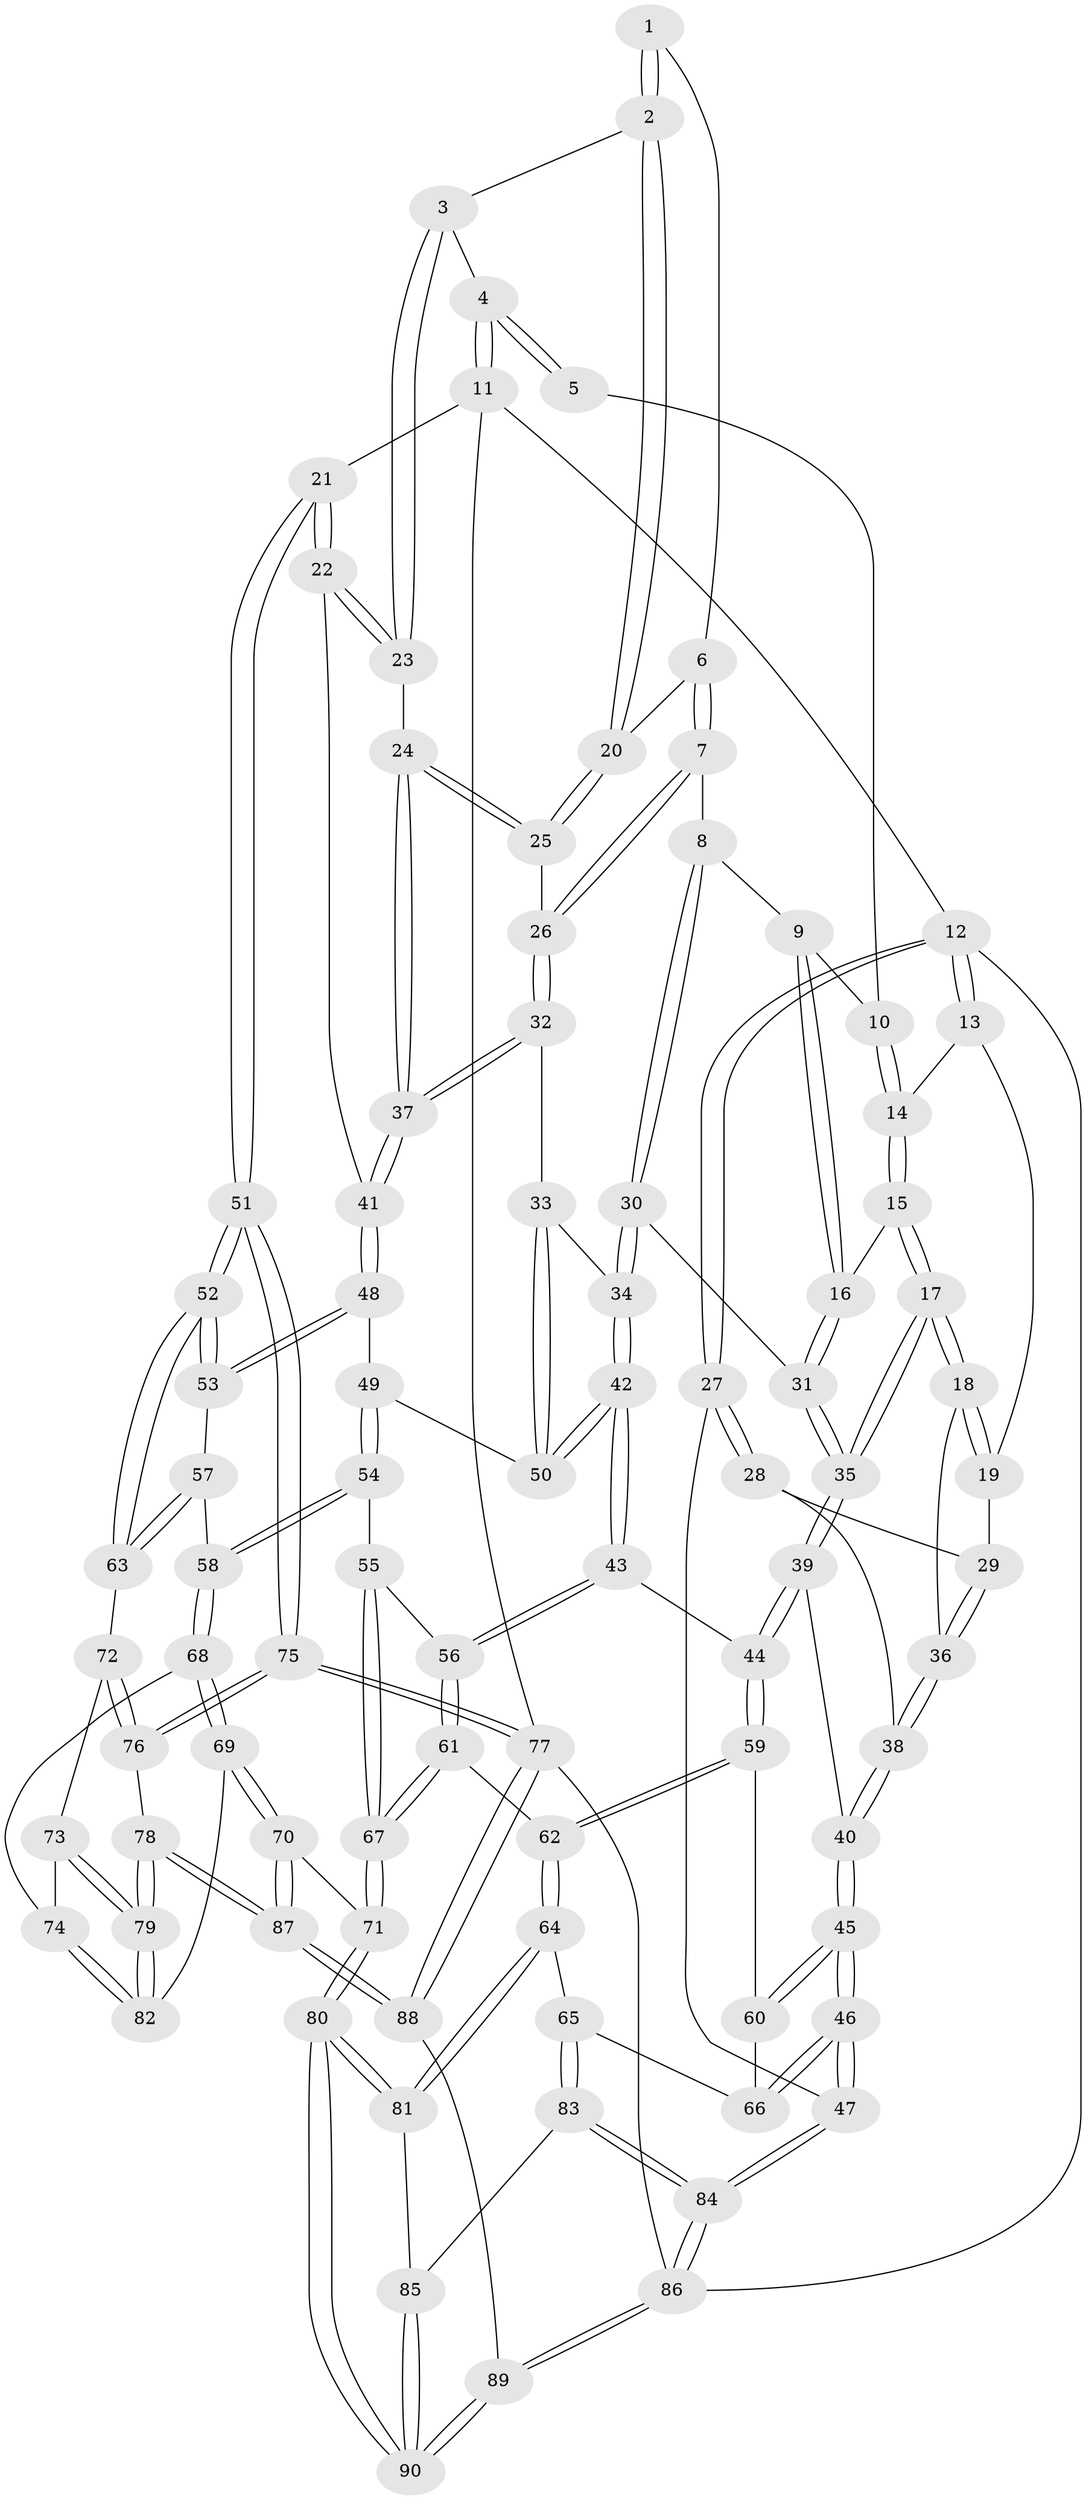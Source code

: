 // Generated by graph-tools (version 1.1) at 2025/03/03/09/25 03:03:23]
// undirected, 90 vertices, 222 edges
graph export_dot {
graph [start="1"]
  node [color=gray90,style=filled];
  1 [pos="+0.6803359260259663+0"];
  2 [pos="+0.802212641948454+0.19594810162081644"];
  3 [pos="+0.9406954673072723+0.07474792338438581"];
  4 [pos="+1+0"];
  5 [pos="+0.6721571711742365+0"];
  6 [pos="+0.7123845656224718+0.19592471465907701"];
  7 [pos="+0.69348398353577+0.22164774699962983"];
  8 [pos="+0.6245568207255902+0.22787074793060869"];
  9 [pos="+0.5798574183657544+0"];
  10 [pos="+0.5868790698030647+0"];
  11 [pos="+1+0"];
  12 [pos="+0+0"];
  13 [pos="+0.17811288914014708+0"];
  14 [pos="+0.24168834151785024+0"];
  15 [pos="+0.41025563181001135+0.2265629301129155"];
  16 [pos="+0.48557546082637704+0.2341173152439829"];
  17 [pos="+0.3241894519872707+0.3313879253269615"];
  18 [pos="+0.2895871386433787+0.3144367204562993"];
  19 [pos="+0.1679025562001232+0.07231625785510222"];
  20 [pos="+0.801882567166708+0.19696495014403548"];
  21 [pos="+1+0.483132673931686"];
  22 [pos="+0.9455084110812702+0.35926284022977145"];
  23 [pos="+0.8992834978358646+0.3078983237586662"];
  24 [pos="+0.8390584573314102+0.2853866592859085"];
  25 [pos="+0.8229736687193927+0.26899458466677806"];
  26 [pos="+0.7235004733202638+0.2712190234007132"];
  27 [pos="+0+0.42211339740307147"];
  28 [pos="+0.035044193577012224+0.2977592860390393"];
  29 [pos="+0.1010781711091019+0.22858551286397938"];
  30 [pos="+0.5625194854581678+0.30965534413271134"];
  31 [pos="+0.5554140381448767+0.30515591216011717"];
  32 [pos="+0.6905201950174725+0.3449843831321813"];
  33 [pos="+0.5923734064589189+0.3389014989884948"];
  34 [pos="+0.5695892591459513+0.327805916562491"];
  35 [pos="+0.3400240314133263+0.36919809396455"];
  36 [pos="+0.19752356693873988+0.34354192548106616"];
  37 [pos="+0.7305982715295721+0.37757445598013"];
  38 [pos="+0.17157214582852623+0.3753145666163811"];
  39 [pos="+0.3598677015939639+0.4848995444090176"];
  40 [pos="+0.1435406401456062+0.48265540196495355"];
  41 [pos="+0.7515249562665292+0.44154161423727756"];
  42 [pos="+0.46753837704753354+0.5008494516002766"];
  43 [pos="+0.44217904531291724+0.5182952888224528"];
  44 [pos="+0.3825377349954033+0.5103418565050588"];
  45 [pos="+0+0.5769922942317651"];
  46 [pos="+0+0.5936656341896043"];
  47 [pos="+0+0.6018807403626509"];
  48 [pos="+0.7398565052930425+0.48565789485610494"];
  49 [pos="+0.6711376701317615+0.5069136906642829"];
  50 [pos="+0.6647646597771485+0.5037191440087768"];
  51 [pos="+1+0.610976747295249"];
  52 [pos="+1+0.6159128315258459"];
  53 [pos="+0.7915621654293956+0.5318235899800329"];
  54 [pos="+0.6393014327014778+0.6668025555720867"];
  55 [pos="+0.6177478584386646+0.667215356990967"];
  56 [pos="+0.4939007740640711+0.6013521211832122"];
  57 [pos="+0.7296665185130966+0.6490882319793576"];
  58 [pos="+0.6399924707324439+0.6672664774604888"];
  59 [pos="+0.3236756572883966+0.6139084515949643"];
  60 [pos="+0.3016282922006709+0.6236922992742122"];
  61 [pos="+0.446870504734282+0.7459706411948236"];
  62 [pos="+0.3693330617885825+0.7355101302929653"];
  63 [pos="+0.8422360616826485+0.6970389247772328"];
  64 [pos="+0.32367356305828987+0.787197782660372"];
  65 [pos="+0.2420249106204337+0.7716971808246536"];
  66 [pos="+0.22711390349908114+0.7229001623242203"];
  67 [pos="+0.49948639387714633+0.8078520354961752"];
  68 [pos="+0.6789852180270872+0.7573203915284976"];
  69 [pos="+0.6525833931435574+0.820591023055749"];
  70 [pos="+0.6008582108162223+0.8649154460058406"];
  71 [pos="+0.5058590319697329+0.8453591484862775"];
  72 [pos="+0.8101557169562673+0.7379104536793148"];
  73 [pos="+0.7445014776168696+0.766177978635598"];
  74 [pos="+0.7056965880567976+0.7623411066311462"];
  75 [pos="+1+0.728298039935907"];
  76 [pos="+0.837824320478158+0.8972519366503109"];
  77 [pos="+1+1"];
  78 [pos="+0.806358395719989+0.926339567618041"];
  79 [pos="+0.8010250993459118+0.9197439530549884"];
  80 [pos="+0.43608161681703184+0.928283170188303"];
  81 [pos="+0.3322381081337713+0.8198613691680248"];
  82 [pos="+0.753250037510599+0.8833450069223336"];
  83 [pos="+0.16092652535029583+0.8693718098392031"];
  84 [pos="+0+0.8673078329026412"];
  85 [pos="+0.23733390075109959+0.9250023144686134"];
  86 [pos="+0+1"];
  87 [pos="+0.7404642006534015+1"];
  88 [pos="+0.7399484529485707+1"];
  89 [pos="+0.38131248853545946+1"];
  90 [pos="+0.3803550177480268+1"];
  1 -- 2;
  1 -- 2;
  1 -- 6;
  2 -- 3;
  2 -- 20;
  2 -- 20;
  3 -- 4;
  3 -- 23;
  3 -- 23;
  4 -- 5;
  4 -- 5;
  4 -- 11;
  4 -- 11;
  5 -- 10;
  6 -- 7;
  6 -- 7;
  6 -- 20;
  7 -- 8;
  7 -- 26;
  7 -- 26;
  8 -- 9;
  8 -- 30;
  8 -- 30;
  9 -- 10;
  9 -- 16;
  9 -- 16;
  10 -- 14;
  10 -- 14;
  11 -- 12;
  11 -- 21;
  11 -- 77;
  12 -- 13;
  12 -- 13;
  12 -- 27;
  12 -- 27;
  12 -- 86;
  13 -- 14;
  13 -- 19;
  14 -- 15;
  14 -- 15;
  15 -- 16;
  15 -- 17;
  15 -- 17;
  16 -- 31;
  16 -- 31;
  17 -- 18;
  17 -- 18;
  17 -- 35;
  17 -- 35;
  18 -- 19;
  18 -- 19;
  18 -- 36;
  19 -- 29;
  20 -- 25;
  20 -- 25;
  21 -- 22;
  21 -- 22;
  21 -- 51;
  21 -- 51;
  22 -- 23;
  22 -- 23;
  22 -- 41;
  23 -- 24;
  24 -- 25;
  24 -- 25;
  24 -- 37;
  24 -- 37;
  25 -- 26;
  26 -- 32;
  26 -- 32;
  27 -- 28;
  27 -- 28;
  27 -- 47;
  28 -- 29;
  28 -- 38;
  29 -- 36;
  29 -- 36;
  30 -- 31;
  30 -- 34;
  30 -- 34;
  31 -- 35;
  31 -- 35;
  32 -- 33;
  32 -- 37;
  32 -- 37;
  33 -- 34;
  33 -- 50;
  33 -- 50;
  34 -- 42;
  34 -- 42;
  35 -- 39;
  35 -- 39;
  36 -- 38;
  36 -- 38;
  37 -- 41;
  37 -- 41;
  38 -- 40;
  38 -- 40;
  39 -- 40;
  39 -- 44;
  39 -- 44;
  40 -- 45;
  40 -- 45;
  41 -- 48;
  41 -- 48;
  42 -- 43;
  42 -- 43;
  42 -- 50;
  42 -- 50;
  43 -- 44;
  43 -- 56;
  43 -- 56;
  44 -- 59;
  44 -- 59;
  45 -- 46;
  45 -- 46;
  45 -- 60;
  45 -- 60;
  46 -- 47;
  46 -- 47;
  46 -- 66;
  46 -- 66;
  47 -- 84;
  47 -- 84;
  48 -- 49;
  48 -- 53;
  48 -- 53;
  49 -- 50;
  49 -- 54;
  49 -- 54;
  51 -- 52;
  51 -- 52;
  51 -- 75;
  51 -- 75;
  52 -- 53;
  52 -- 53;
  52 -- 63;
  52 -- 63;
  53 -- 57;
  54 -- 55;
  54 -- 58;
  54 -- 58;
  55 -- 56;
  55 -- 67;
  55 -- 67;
  56 -- 61;
  56 -- 61;
  57 -- 58;
  57 -- 63;
  57 -- 63;
  58 -- 68;
  58 -- 68;
  59 -- 60;
  59 -- 62;
  59 -- 62;
  60 -- 66;
  61 -- 62;
  61 -- 67;
  61 -- 67;
  62 -- 64;
  62 -- 64;
  63 -- 72;
  64 -- 65;
  64 -- 81;
  64 -- 81;
  65 -- 66;
  65 -- 83;
  65 -- 83;
  67 -- 71;
  67 -- 71;
  68 -- 69;
  68 -- 69;
  68 -- 74;
  69 -- 70;
  69 -- 70;
  69 -- 82;
  70 -- 71;
  70 -- 87;
  70 -- 87;
  71 -- 80;
  71 -- 80;
  72 -- 73;
  72 -- 76;
  72 -- 76;
  73 -- 74;
  73 -- 79;
  73 -- 79;
  74 -- 82;
  74 -- 82;
  75 -- 76;
  75 -- 76;
  75 -- 77;
  75 -- 77;
  76 -- 78;
  77 -- 88;
  77 -- 88;
  77 -- 86;
  78 -- 79;
  78 -- 79;
  78 -- 87;
  78 -- 87;
  79 -- 82;
  79 -- 82;
  80 -- 81;
  80 -- 81;
  80 -- 90;
  80 -- 90;
  81 -- 85;
  83 -- 84;
  83 -- 84;
  83 -- 85;
  84 -- 86;
  84 -- 86;
  85 -- 90;
  85 -- 90;
  86 -- 89;
  86 -- 89;
  87 -- 88;
  87 -- 88;
  88 -- 89;
  89 -- 90;
  89 -- 90;
}
